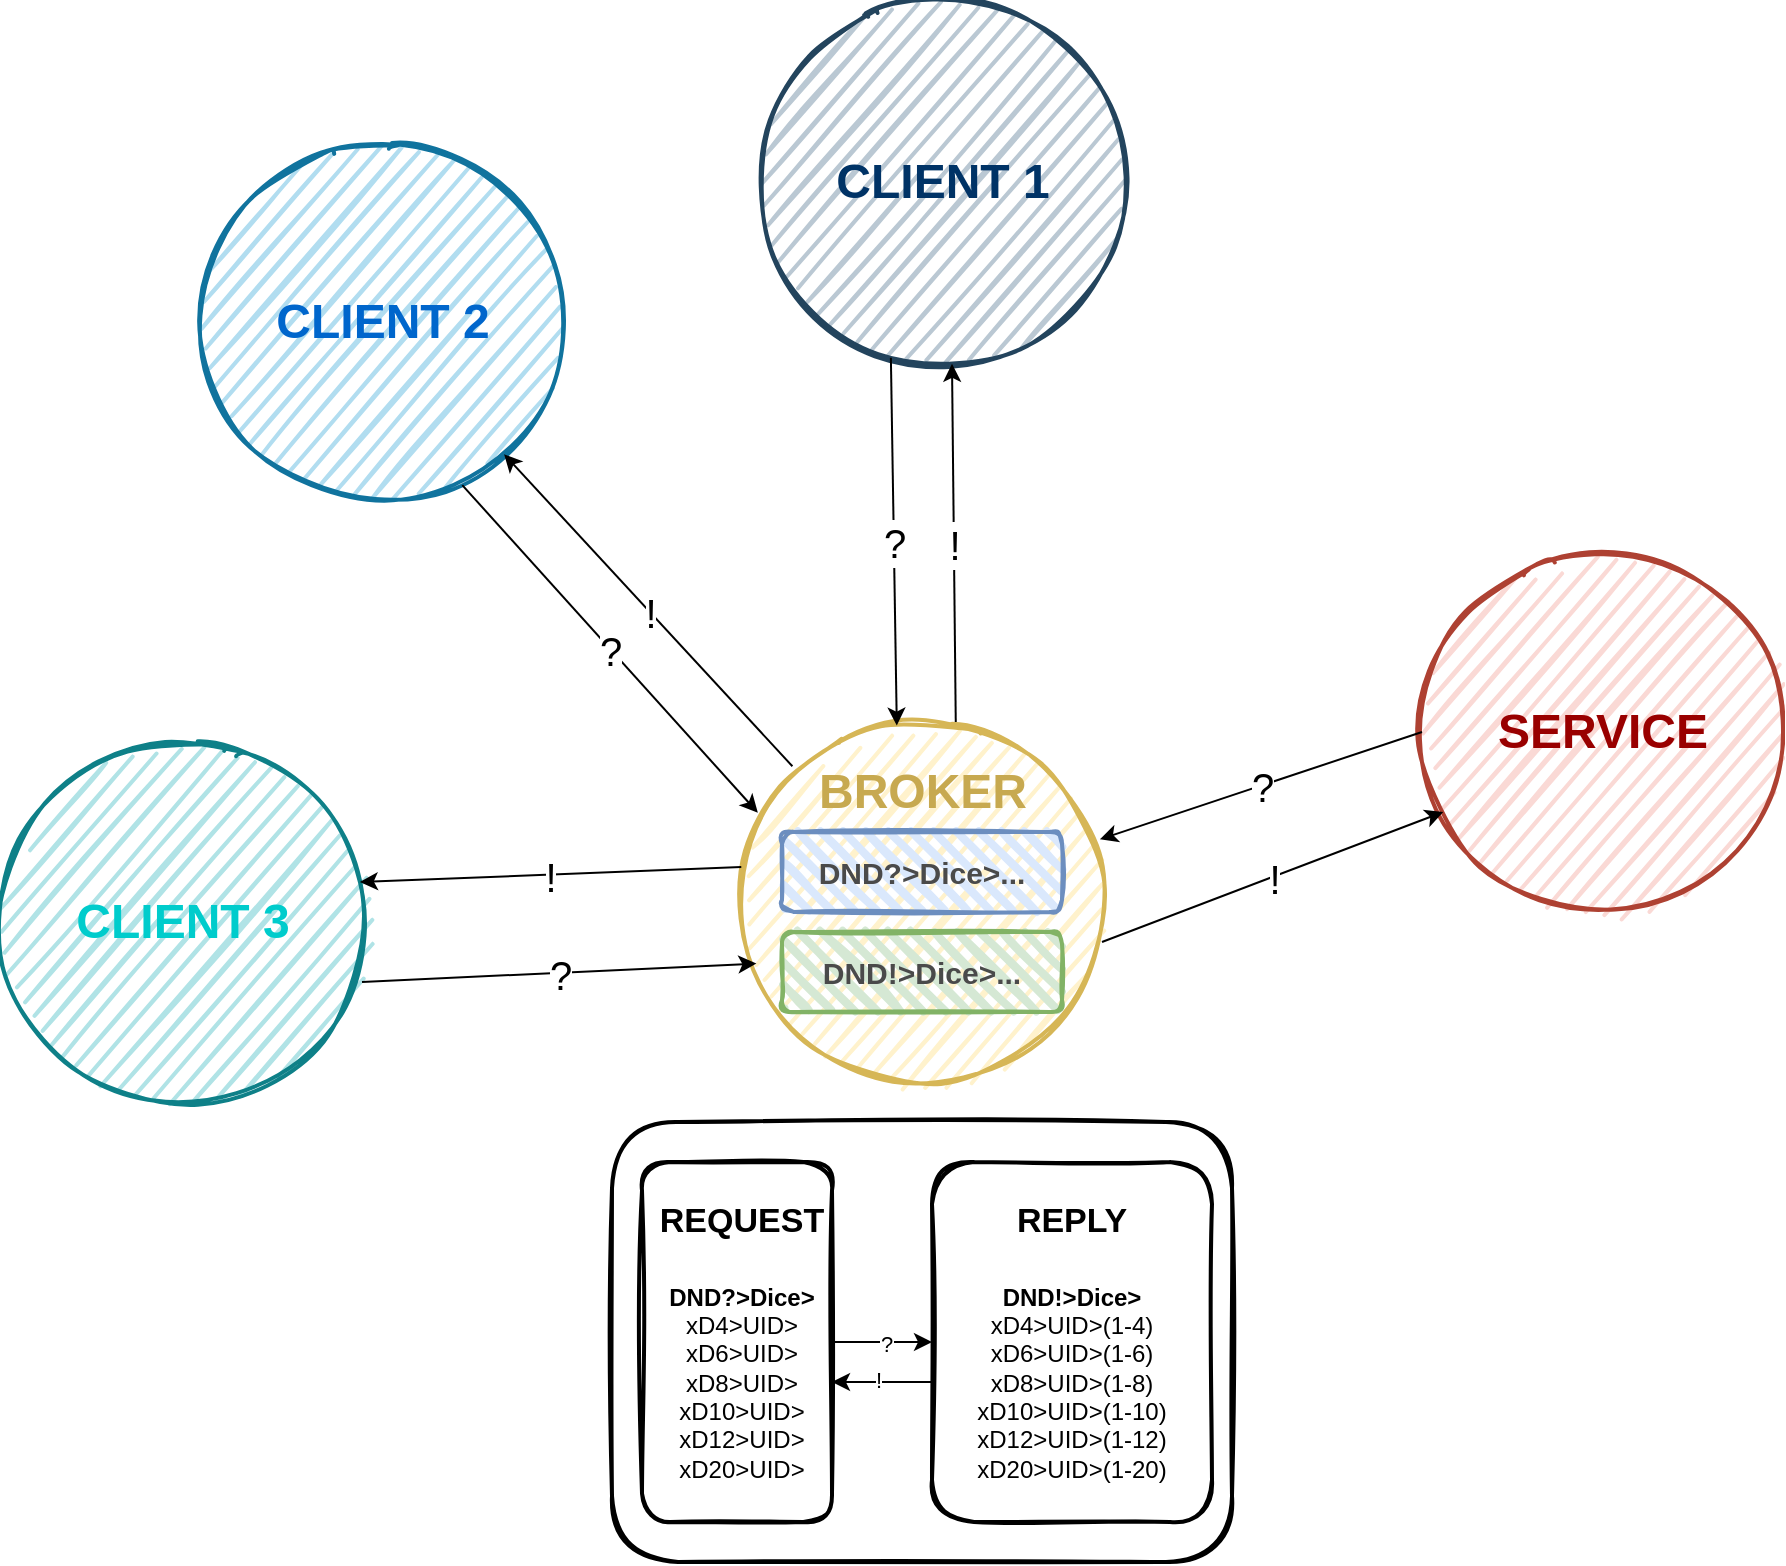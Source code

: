 <mxfile version="24.2.5" type="device">
  <diagram name="Pagina-1" id="lw_a0u_xxxvalduURZRV">
    <mxGraphModel dx="2607" dy="1535" grid="1" gridSize="10" guides="1" tooltips="1" connect="1" arrows="1" fold="1" page="1" pageScale="1" pageWidth="2336" pageHeight="1654" math="0" shadow="0">
      <root>
        <mxCell id="0" />
        <mxCell id="1" parent="0" />
        <mxCell id="HkoQyKhaJMlP7qIJVjD8-11" value="" style="rounded=1;whiteSpace=wrap;html=1;strokeWidth=2;fillWeight=4;hachureGap=8;hachureAngle=45;sketch=1;" vertex="1" parent="1">
          <mxGeometry x="805" y="700" width="310" height="220" as="geometry" />
        </mxCell>
        <mxCell id="HkoQyKhaJMlP7qIJVjD8-4" value="" style="ellipse;whiteSpace=wrap;html=1;strokeWidth=2;fillWeight=2;hachureGap=8;fillColor=#fff2cc;fillStyle=dots;sketch=1;strokeColor=#d6b656;" vertex="1" parent="1">
          <mxGeometry x="870" y="500" width="180" height="180" as="geometry" />
        </mxCell>
        <mxCell id="HkoQyKhaJMlP7qIJVjD8-5" value="&lt;font color=&quot;#c7a950&quot;&gt;BROKER&lt;/font&gt;" style="text;strokeColor=none;fillColor=none;html=1;fontSize=24;fontStyle=1;verticalAlign=middle;align=center;" vertex="1" parent="1">
          <mxGeometry x="910" y="515" width="100" height="40" as="geometry" />
        </mxCell>
        <mxCell id="HkoQyKhaJMlP7qIJVjD8-6" value="&lt;b style=&quot;&quot;&gt;&lt;font color=&quot;#4a4a4a&quot; style=&quot;font-size: 15px;&quot;&gt;DND?&amp;gt;Dice&amp;gt;...&lt;/font&gt;&lt;/b&gt;" style="rounded=1;whiteSpace=wrap;html=1;strokeWidth=2;fillWeight=4;hachureGap=8;hachureAngle=45;fillColor=#dae8fc;sketch=1;strokeColor=#6c8ebf;" vertex="1" parent="1">
          <mxGeometry x="890" y="555" width="140" height="40" as="geometry" />
        </mxCell>
        <mxCell id="HkoQyKhaJMlP7qIJVjD8-7" value="&lt;b style=&quot;&quot;&gt;&lt;font color=&quot;#4a4a4a&quot; style=&quot;font-size: 15px;&quot;&gt;DND!&amp;gt;Dice&amp;gt;...&lt;/font&gt;&lt;/b&gt;" style="rounded=1;whiteSpace=wrap;html=1;strokeWidth=2;fillWeight=4;hachureGap=8;hachureAngle=45;fillColor=#d5e8d4;sketch=1;strokeColor=#82b366;" vertex="1" parent="1">
          <mxGeometry x="890" y="605" width="140" height="40" as="geometry" />
        </mxCell>
        <mxCell id="HkoQyKhaJMlP7qIJVjD8-12" value="" style="rounded=1;whiteSpace=wrap;html=1;strokeWidth=2;fillWeight=4;hachureGap=8;hachureAngle=45;sketch=1;" vertex="1" parent="1">
          <mxGeometry x="820" y="720" width="95" height="180" as="geometry" />
        </mxCell>
        <mxCell id="HkoQyKhaJMlP7qIJVjD8-13" value="" style="rounded=1;whiteSpace=wrap;html=1;strokeWidth=2;fillWeight=4;hachureGap=8;hachureAngle=45;sketch=1;" vertex="1" parent="1">
          <mxGeometry x="965" y="720" width="140" height="180" as="geometry" />
        </mxCell>
        <mxCell id="HkoQyKhaJMlP7qIJVjD8-17" value="" style="edgeStyle=orthogonalEdgeStyle;rounded=0;orthogonalLoop=1;jettySize=auto;html=1;entryX=0;entryY=0.5;entryDx=0;entryDy=0;" edge="1" parent="1" source="HkoQyKhaJMlP7qIJVjD8-9" target="HkoQyKhaJMlP7qIJVjD8-13">
          <mxGeometry relative="1" as="geometry">
            <mxPoint x="955" y="810" as="targetPoint" />
          </mxGeometry>
        </mxCell>
        <mxCell id="HkoQyKhaJMlP7qIJVjD8-47" value="?" style="edgeLabel;html=1;align=center;verticalAlign=middle;resizable=0;points=[];" vertex="1" connectable="0" parent="HkoQyKhaJMlP7qIJVjD8-17">
          <mxGeometry x="0.07" y="-1" relative="1" as="geometry">
            <mxPoint as="offset" />
          </mxGeometry>
        </mxCell>
        <mxCell id="HkoQyKhaJMlP7qIJVjD8-9" value="&lt;div&gt;&lt;b&gt;&lt;font style=&quot;font-size: 17px;&quot;&gt;REQUEST&lt;br&gt;&lt;br&gt;&lt;/font&gt;&lt;/b&gt;&lt;/div&gt;&lt;div&gt;&lt;b&gt;DND?&amp;gt;Dice&amp;gt;&lt;/b&gt;&lt;/div&gt;xD4&amp;gt;UID&amp;gt;&lt;br&gt;xD6&amp;gt;UID&amp;gt;&lt;div&gt;xD8&lt;span style=&quot;background-color: initial;&quot;&gt;&amp;gt;UID&amp;gt;&lt;/span&gt;&lt;/div&gt;&lt;div&gt;xD10&lt;span style=&quot;background-color: initial;&quot;&gt;&amp;gt;UID&amp;gt;&lt;/span&gt;&lt;/div&gt;&lt;div&gt;xD12&lt;span style=&quot;background-color: initial;&quot;&gt;&amp;gt;UID&amp;gt;&lt;/span&gt;&lt;/div&gt;&lt;div&gt;xD20&amp;gt;UID&amp;gt;&lt;/div&gt;" style="text;html=1;align=center;verticalAlign=middle;whiteSpace=wrap;rounded=0;" vertex="1" parent="1">
          <mxGeometry x="825" y="750" width="90" height="120" as="geometry" />
        </mxCell>
        <mxCell id="HkoQyKhaJMlP7qIJVjD8-10" value="&lt;div style=&quot;&quot;&gt;&lt;b style=&quot;&quot;&gt;&lt;font style=&quot;font-size: 17px;&quot;&gt;REPLY&lt;br&gt;&lt;br&gt;&lt;/font&gt;&lt;/b&gt;&lt;/div&gt;&lt;div style=&quot;&quot;&gt;&lt;b style=&quot;&quot;&gt;&lt;font style=&quot;font-size: 12px;&quot;&gt;DND!&amp;gt;Dice&amp;gt;&lt;/font&gt;&lt;/b&gt;&lt;/div&gt;xD4&amp;gt;UID&amp;gt;(1-4)&lt;br&gt;xD6&amp;gt;UID&amp;gt;(1-6)&lt;div&gt;xD8&lt;span style=&quot;background-color: initial;&quot;&gt;&amp;gt;UID&amp;gt;&lt;/span&gt;&lt;span style=&quot;background-color: initial;&quot;&gt;(1-8)&lt;/span&gt;&lt;/div&gt;&lt;div&gt;xD10&lt;span style=&quot;background-color: initial;&quot;&gt;&amp;gt;UID&amp;gt;&lt;/span&gt;&lt;span style=&quot;background-color: initial;&quot;&gt;(1-10)&lt;/span&gt;&lt;/div&gt;&lt;div&gt;xD12&lt;span style=&quot;background-color: initial;&quot;&gt;&amp;gt;UID&amp;gt;&lt;/span&gt;&lt;span style=&quot;background-color: initial;&quot;&gt;(1-12)&lt;/span&gt;&lt;/div&gt;&lt;div&gt;xD20&amp;gt;UID&amp;gt;&lt;span style=&quot;background-color: initial;&quot;&gt;(1-20)&lt;/span&gt;&lt;/div&gt;" style="text;html=1;align=center;verticalAlign=middle;whiteSpace=wrap;rounded=0;" vertex="1" parent="1">
          <mxGeometry x="975" y="750" width="120" height="120" as="geometry" />
        </mxCell>
        <mxCell id="HkoQyKhaJMlP7qIJVjD8-18" value="" style="ellipse;whiteSpace=wrap;html=1;strokeWidth=2;fillWeight=2;hachureGap=8;fillColor=#fad9d5;fillStyle=dots;sketch=1;strokeColor=#ae4132;" vertex="1" parent="1">
          <mxGeometry x="1210" y="415" width="180" height="180" as="geometry" />
        </mxCell>
        <mxCell id="HkoQyKhaJMlP7qIJVjD8-19" value="&lt;font color=&quot;#990000&quot;&gt;SERVICE&lt;/font&gt;" style="text;strokeColor=none;fillColor=none;html=1;fontSize=24;fontStyle=1;verticalAlign=middle;align=center;" vertex="1" parent="1">
          <mxGeometry x="1250" y="485" width="100" height="40" as="geometry" />
        </mxCell>
        <mxCell id="HkoQyKhaJMlP7qIJVjD8-20" value="" style="ellipse;whiteSpace=wrap;html=1;strokeWidth=2;fillWeight=2;hachureGap=8;fillColor=#b1ddf0;fillStyle=dots;sketch=1;strokeColor=#10739e;" vertex="1" parent="1">
          <mxGeometry x="600" y="210" width="180" height="180" as="geometry" />
        </mxCell>
        <mxCell id="HkoQyKhaJMlP7qIJVjD8-21" value="&lt;font color=&quot;#0066cc&quot;&gt;CLIENT 2&lt;/font&gt;" style="text;strokeColor=none;fillColor=none;html=1;fontSize=24;fontStyle=1;verticalAlign=middle;align=center;" vertex="1" parent="1">
          <mxGeometry x="640" y="280" width="100" height="40" as="geometry" />
        </mxCell>
        <mxCell id="HkoQyKhaJMlP7qIJVjD8-22" value="" style="ellipse;whiteSpace=wrap;html=1;strokeWidth=2;fillWeight=2;hachureGap=8;fillColor=#b0e3e6;fillStyle=dots;sketch=1;strokeColor=#0e8088;" vertex="1" parent="1">
          <mxGeometry x="500" y="510" width="180" height="180" as="geometry" />
        </mxCell>
        <mxCell id="HkoQyKhaJMlP7qIJVjD8-23" value="&lt;font color=&quot;#00cccc&quot;&gt;CLIENT 3&lt;/font&gt;" style="text;strokeColor=none;fillColor=none;html=1;fontSize=24;fontStyle=1;verticalAlign=middle;align=center;" vertex="1" parent="1">
          <mxGeometry x="540" y="580" width="100" height="40" as="geometry" />
        </mxCell>
        <mxCell id="HkoQyKhaJMlP7qIJVjD8-24" value="" style="ellipse;whiteSpace=wrap;html=1;strokeWidth=2;fillWeight=2;hachureGap=8;fillColor=#bac8d3;fillStyle=dots;sketch=1;strokeColor=#23445d;" vertex="1" parent="1">
          <mxGeometry x="880" y="140" width="180" height="180" as="geometry" />
        </mxCell>
        <mxCell id="HkoQyKhaJMlP7qIJVjD8-25" value="&lt;font color=&quot;#003366&quot;&gt;CLIENT 1&lt;/font&gt;" style="text;strokeColor=none;fillColor=none;html=1;fontSize=24;fontStyle=1;verticalAlign=middle;align=center;" vertex="1" parent="1">
          <mxGeometry x="920" y="210" width="100" height="40" as="geometry" />
        </mxCell>
        <mxCell id="HkoQyKhaJMlP7qIJVjD8-28" value="" style="endArrow=classic;html=1;rounded=0;exitX=0.358;exitY=0.988;exitDx=0;exitDy=0;exitPerimeter=0;entryX=0.43;entryY=0.01;entryDx=0;entryDy=0;entryPerimeter=0;" edge="1" parent="1" source="HkoQyKhaJMlP7qIJVjD8-24" target="HkoQyKhaJMlP7qIJVjD8-4">
          <mxGeometry relative="1" as="geometry">
            <mxPoint x="860" y="520" as="sourcePoint" />
            <mxPoint x="1020" y="520" as="targetPoint" />
          </mxGeometry>
        </mxCell>
        <mxCell id="HkoQyKhaJMlP7qIJVjD8-29" value="&lt;font style=&quot;font-size: 20px;&quot;&gt;?&lt;/font&gt;" style="edgeLabel;resizable=0;html=1;;align=center;verticalAlign=middle;" connectable="0" vertex="1" parent="HkoQyKhaJMlP7qIJVjD8-28">
          <mxGeometry relative="1" as="geometry" />
        </mxCell>
        <mxCell id="HkoQyKhaJMlP7qIJVjD8-33" value="" style="endArrow=classic;html=1;rounded=0;exitX=0.673;exitY=0.008;exitDx=0;exitDy=0;exitPerimeter=0;entryX=0.607;entryY=1.013;entryDx=0;entryDy=0;entryPerimeter=0;" edge="1" parent="1">
          <mxGeometry relative="1" as="geometry">
            <mxPoint x="976.88" y="500.0" as="sourcePoint" />
            <mxPoint x="975" y="320.9" as="targetPoint" />
          </mxGeometry>
        </mxCell>
        <mxCell id="HkoQyKhaJMlP7qIJVjD8-34" value="&lt;font style=&quot;font-size: 20px;&quot;&gt;!&lt;/font&gt;" style="edgeLabel;resizable=0;html=1;;align=center;verticalAlign=middle;" connectable="0" vertex="1" parent="HkoQyKhaJMlP7qIJVjD8-33">
          <mxGeometry relative="1" as="geometry" />
        </mxCell>
        <mxCell id="HkoQyKhaJMlP7qIJVjD8-35" value="" style="endArrow=classic;html=1;rounded=0;entryX=0.044;entryY=0.252;entryDx=0;entryDy=0;entryPerimeter=0;exitX=0.723;exitY=0.953;exitDx=0;exitDy=0;exitPerimeter=0;" edge="1" parent="1" source="HkoQyKhaJMlP7qIJVjD8-20" target="HkoQyKhaJMlP7qIJVjD8-4">
          <mxGeometry relative="1" as="geometry">
            <mxPoint x="805" y="350" as="sourcePoint" />
            <mxPoint x="808" y="534" as="targetPoint" />
          </mxGeometry>
        </mxCell>
        <mxCell id="HkoQyKhaJMlP7qIJVjD8-36" value="&lt;font style=&quot;font-size: 20px;&quot;&gt;?&lt;/font&gt;" style="edgeLabel;resizable=0;html=1;;align=center;verticalAlign=middle;" connectable="0" vertex="1" parent="HkoQyKhaJMlP7qIJVjD8-35">
          <mxGeometry relative="1" as="geometry" />
        </mxCell>
        <mxCell id="HkoQyKhaJMlP7qIJVjD8-37" value="" style="endArrow=classic;html=1;rounded=0;exitX=0.14;exitY=0.123;exitDx=0;exitDy=0;exitPerimeter=0;" edge="1" parent="1" source="HkoQyKhaJMlP7qIJVjD8-4" target="HkoQyKhaJMlP7qIJVjD8-20">
          <mxGeometry relative="1" as="geometry">
            <mxPoint x="837.88" y="532" as="sourcePoint" />
            <mxPoint x="836" y="352.9" as="targetPoint" />
          </mxGeometry>
        </mxCell>
        <mxCell id="HkoQyKhaJMlP7qIJVjD8-38" value="&lt;font style=&quot;font-size: 20px;&quot;&gt;!&lt;/font&gt;" style="edgeLabel;resizable=0;html=1;;align=center;verticalAlign=middle;" connectable="0" vertex="1" parent="HkoQyKhaJMlP7qIJVjD8-37">
          <mxGeometry relative="1" as="geometry" />
        </mxCell>
        <mxCell id="HkoQyKhaJMlP7qIJVjD8-39" value="" style="endArrow=classic;html=1;rounded=0;entryX=0.04;entryY=0.671;entryDx=0;entryDy=0;entryPerimeter=0;" edge="1" parent="1" target="HkoQyKhaJMlP7qIJVjD8-4">
          <mxGeometry relative="1" as="geometry">
            <mxPoint x="680" y="630" as="sourcePoint" />
            <mxPoint x="733" y="717" as="targetPoint" />
          </mxGeometry>
        </mxCell>
        <mxCell id="HkoQyKhaJMlP7qIJVjD8-40" value="&lt;font style=&quot;font-size: 20px;&quot;&gt;?&lt;/font&gt;" style="edgeLabel;resizable=0;html=1;;align=center;verticalAlign=middle;" connectable="0" vertex="1" parent="HkoQyKhaJMlP7qIJVjD8-39">
          <mxGeometry relative="1" as="geometry" />
        </mxCell>
        <mxCell id="HkoQyKhaJMlP7qIJVjD8-41" value="" style="endArrow=classic;html=1;rounded=0;exitX=-0.002;exitY=0.403;exitDx=0;exitDy=0;exitPerimeter=0;entryX=0.994;entryY=0.389;entryDx=0;entryDy=0;entryPerimeter=0;" edge="1" parent="1" source="HkoQyKhaJMlP7qIJVjD8-4" target="HkoQyKhaJMlP7qIJVjD8-22">
          <mxGeometry relative="1" as="geometry">
            <mxPoint x="762.88" y="715" as="sourcePoint" />
            <mxPoint x="761" y="535.9" as="targetPoint" />
          </mxGeometry>
        </mxCell>
        <mxCell id="HkoQyKhaJMlP7qIJVjD8-42" value="&lt;font style=&quot;font-size: 20px;&quot;&gt;!&lt;/font&gt;" style="edgeLabel;resizable=0;html=1;;align=center;verticalAlign=middle;" connectable="0" vertex="1" parent="HkoQyKhaJMlP7qIJVjD8-41">
          <mxGeometry relative="1" as="geometry" />
        </mxCell>
        <mxCell id="HkoQyKhaJMlP7qIJVjD8-43" value="" style="endArrow=classic;html=1;rounded=0;exitX=0;exitY=0.5;exitDx=0;exitDy=0;entryX=0.994;entryY=0.326;entryDx=0;entryDy=0;entryPerimeter=0;" edge="1" parent="1" source="HkoQyKhaJMlP7qIJVjD8-18" target="HkoQyKhaJMlP7qIJVjD8-4">
          <mxGeometry relative="1" as="geometry">
            <mxPoint x="1105" y="461" as="sourcePoint" />
            <mxPoint x="1108" y="645" as="targetPoint" />
          </mxGeometry>
        </mxCell>
        <mxCell id="HkoQyKhaJMlP7qIJVjD8-44" value="&lt;font style=&quot;font-size: 20px;&quot;&gt;?&lt;/font&gt;" style="edgeLabel;resizable=0;html=1;;align=center;verticalAlign=middle;" connectable="0" vertex="1" parent="HkoQyKhaJMlP7qIJVjD8-43">
          <mxGeometry relative="1" as="geometry" />
        </mxCell>
        <mxCell id="HkoQyKhaJMlP7qIJVjD8-45" value="" style="endArrow=classic;html=1;rounded=0;exitX=1;exitY=0.611;exitDx=0;exitDy=0;exitPerimeter=0;entryX=0.059;entryY=0.722;entryDx=0;entryDy=0;entryPerimeter=0;" edge="1" parent="1" source="HkoQyKhaJMlP7qIJVjD8-4" target="HkoQyKhaJMlP7qIJVjD8-18">
          <mxGeometry relative="1" as="geometry">
            <mxPoint x="1137.88" y="643" as="sourcePoint" />
            <mxPoint x="1136" y="463.9" as="targetPoint" />
          </mxGeometry>
        </mxCell>
        <mxCell id="HkoQyKhaJMlP7qIJVjD8-46" value="&lt;font style=&quot;font-size: 20px;&quot;&gt;!&lt;/font&gt;" style="edgeLabel;resizable=0;html=1;;align=center;verticalAlign=middle;" connectable="0" vertex="1" parent="HkoQyKhaJMlP7qIJVjD8-45">
          <mxGeometry relative="1" as="geometry" />
        </mxCell>
        <mxCell id="HkoQyKhaJMlP7qIJVjD8-51" value="" style="edgeStyle=orthogonalEdgeStyle;rounded=0;orthogonalLoop=1;jettySize=auto;html=1;entryX=0;entryY=0.5;entryDx=0;entryDy=0;" edge="1" parent="1">
          <mxGeometry relative="1" as="geometry">
            <mxPoint x="965" y="830" as="sourcePoint" />
            <mxPoint x="915" y="830" as="targetPoint" />
          </mxGeometry>
        </mxCell>
        <mxCell id="HkoQyKhaJMlP7qIJVjD8-52" value="!" style="edgeLabel;html=1;align=center;verticalAlign=middle;resizable=0;points=[];" vertex="1" connectable="0" parent="HkoQyKhaJMlP7qIJVjD8-51">
          <mxGeometry x="0.07" y="-1" relative="1" as="geometry">
            <mxPoint as="offset" />
          </mxGeometry>
        </mxCell>
      </root>
    </mxGraphModel>
  </diagram>
</mxfile>
